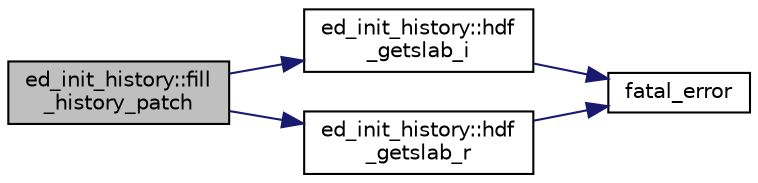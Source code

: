 digraph "ed_init_history::fill_history_patch"
{
 // LATEX_PDF_SIZE
  edge [fontname="Helvetica",fontsize="10",labelfontname="Helvetica",labelfontsize="10"];
  node [fontname="Helvetica",fontsize="10",shape=record];
  rankdir="LR";
  Node1 [label="ed_init_history::fill\l_history_patch",height=0.2,width=0.4,color="black", fillcolor="grey75", style="filled", fontcolor="black",tooltip=" "];
  Node1 -> Node2 [color="midnightblue",fontsize="10",style="solid",fontname="Helvetica"];
  Node2 [label="ed_init_history::hdf\l_getslab_i",height=0.2,width=0.4,color="black", fillcolor="white", style="filled",URL="$namespaceed__init__history.html#a192fb1510208211779299f2370902e5e",tooltip=" "];
  Node2 -> Node3 [color="midnightblue",fontsize="10",style="solid",fontname="Helvetica"];
  Node3 [label="fatal_error",height=0.2,width=0.4,color="black", fillcolor="white", style="filled",URL="$fatal__error_8_f90.html#a2a2bff228716ab48a81c795b348d1665",tooltip=" "];
  Node1 -> Node4 [color="midnightblue",fontsize="10",style="solid",fontname="Helvetica"];
  Node4 [label="ed_init_history::hdf\l_getslab_r",height=0.2,width=0.4,color="black", fillcolor="white", style="filled",URL="$namespaceed__init__history.html#a1b9d6cc3c6107d401da7ef1b39e5b660",tooltip=" "];
  Node4 -> Node3 [color="midnightblue",fontsize="10",style="solid",fontname="Helvetica"];
}
